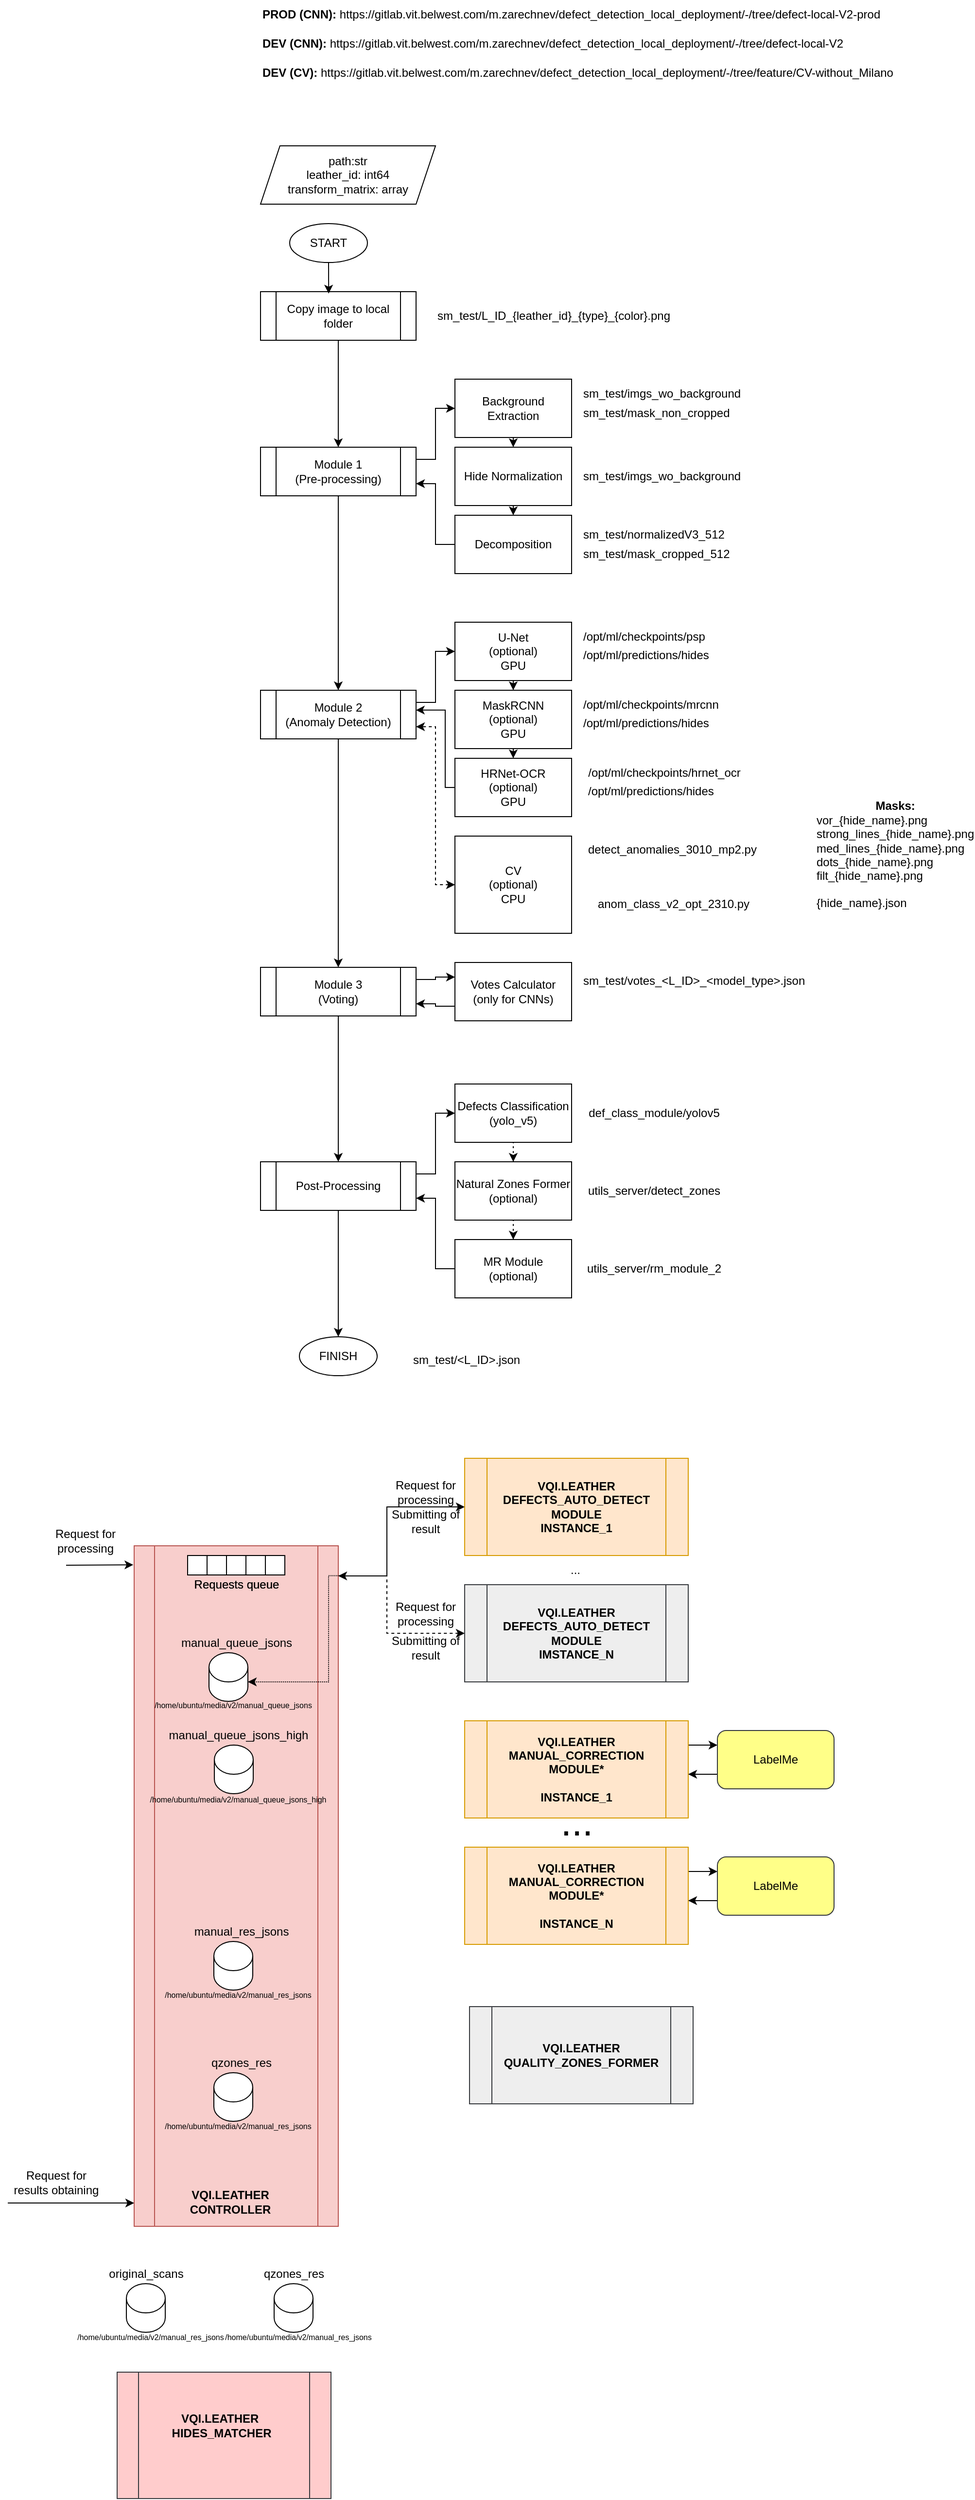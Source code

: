 <mxfile version="22.1.4" type="github">
  <diagram id="-7LVy4mKygN9nHRtwqhl" name="Page-1">
    <mxGraphModel dx="1854" dy="1829" grid="1" gridSize="10" guides="1" tooltips="1" connect="1" arrows="1" fold="1" page="1" pageScale="1" pageWidth="827" pageHeight="1169" math="0" shadow="0">
      <root>
        <mxCell id="0" />
        <mxCell id="1" parent="0" />
        <mxCell id="0WyTZ84uX_8WJwjYoFbz-19" style="edgeStyle=orthogonalEdgeStyle;rounded=0;orthogonalLoop=1;jettySize=auto;html=1;exitX=1;exitY=0.25;exitDx=0;exitDy=0;entryX=0;entryY=0.5;entryDx=0;entryDy=0;" parent="1" source="0WyTZ84uX_8WJwjYoFbz-1" target="0WyTZ84uX_8WJwjYoFbz-2" edge="1">
          <mxGeometry relative="1" as="geometry" />
        </mxCell>
        <mxCell id="0WyTZ84uX_8WJwjYoFbz-21" style="edgeStyle=orthogonalEdgeStyle;rounded=0;orthogonalLoop=1;jettySize=auto;html=1;exitX=0.5;exitY=1;exitDx=0;exitDy=0;entryX=0.5;entryY=0;entryDx=0;entryDy=0;" parent="1" source="0WyTZ84uX_8WJwjYoFbz-1" target="0WyTZ84uX_8WJwjYoFbz-5" edge="1">
          <mxGeometry relative="1" as="geometry" />
        </mxCell>
        <mxCell id="0WyTZ84uX_8WJwjYoFbz-1" value="Module 1&lt;br&gt;(Pre-processing)" style="shape=process;whiteSpace=wrap;html=1;backgroundOutline=1;" parent="1" vertex="1">
          <mxGeometry x="120" y="100" width="160" height="50" as="geometry" />
        </mxCell>
        <mxCell id="0WyTZ84uX_8WJwjYoFbz-15" style="edgeStyle=orthogonalEdgeStyle;rounded=0;orthogonalLoop=1;jettySize=auto;html=1;exitX=0.5;exitY=1;exitDx=0;exitDy=0;entryX=0.5;entryY=0;entryDx=0;entryDy=0;" parent="1" source="0WyTZ84uX_8WJwjYoFbz-2" target="0WyTZ84uX_8WJwjYoFbz-3" edge="1">
          <mxGeometry relative="1" as="geometry" />
        </mxCell>
        <mxCell id="0WyTZ84uX_8WJwjYoFbz-2" value="Background Extraction" style="rounded=0;whiteSpace=wrap;html=1;" parent="1" vertex="1">
          <mxGeometry x="320" y="30" width="120" height="60" as="geometry" />
        </mxCell>
        <mxCell id="0WyTZ84uX_8WJwjYoFbz-16" style="edgeStyle=orthogonalEdgeStyle;rounded=0;orthogonalLoop=1;jettySize=auto;html=1;exitX=0.5;exitY=1;exitDx=0;exitDy=0;entryX=0.5;entryY=0;entryDx=0;entryDy=0;" parent="1" source="0WyTZ84uX_8WJwjYoFbz-3" target="0WyTZ84uX_8WJwjYoFbz-4" edge="1">
          <mxGeometry relative="1" as="geometry" />
        </mxCell>
        <mxCell id="0WyTZ84uX_8WJwjYoFbz-3" value="Hide Normalization" style="rounded=0;whiteSpace=wrap;html=1;" parent="1" vertex="1">
          <mxGeometry x="320" y="100" width="120" height="60" as="geometry" />
        </mxCell>
        <mxCell id="0WyTZ84uX_8WJwjYoFbz-20" style="edgeStyle=orthogonalEdgeStyle;rounded=0;orthogonalLoop=1;jettySize=auto;html=1;exitX=0;exitY=0.5;exitDx=0;exitDy=0;entryX=1;entryY=0.75;entryDx=0;entryDy=0;" parent="1" source="0WyTZ84uX_8WJwjYoFbz-4" target="0WyTZ84uX_8WJwjYoFbz-1" edge="1">
          <mxGeometry relative="1" as="geometry" />
        </mxCell>
        <mxCell id="0WyTZ84uX_8WJwjYoFbz-4" value="Decomposition" style="rounded=0;whiteSpace=wrap;html=1;" parent="1" vertex="1">
          <mxGeometry x="320" y="170" width="120" height="60" as="geometry" />
        </mxCell>
        <mxCell id="0WyTZ84uX_8WJwjYoFbz-22" style="edgeStyle=orthogonalEdgeStyle;rounded=0;orthogonalLoop=1;jettySize=auto;html=1;exitX=1;exitY=0.25;exitDx=0;exitDy=0;entryX=0;entryY=0.5;entryDx=0;entryDy=0;" parent="1" source="0WyTZ84uX_8WJwjYoFbz-5" target="0WyTZ84uX_8WJwjYoFbz-8" edge="1">
          <mxGeometry relative="1" as="geometry" />
        </mxCell>
        <mxCell id="0WyTZ84uX_8WJwjYoFbz-26" style="edgeStyle=orthogonalEdgeStyle;rounded=0;orthogonalLoop=1;jettySize=auto;html=1;exitX=0.5;exitY=1;exitDx=0;exitDy=0;entryX=0.5;entryY=0;entryDx=0;entryDy=0;" parent="1" source="0WyTZ84uX_8WJwjYoFbz-5" target="0WyTZ84uX_8WJwjYoFbz-6" edge="1">
          <mxGeometry relative="1" as="geometry" />
        </mxCell>
        <mxCell id="0WyTZ84uX_8WJwjYoFbz-5" value="Module 2&lt;br&gt;(Anomaly Detection)" style="shape=process;whiteSpace=wrap;html=1;backgroundOutline=1;" parent="1" vertex="1">
          <mxGeometry x="120" y="350" width="160" height="50" as="geometry" />
        </mxCell>
        <mxCell id="0WyTZ84uX_8WJwjYoFbz-24" style="edgeStyle=orthogonalEdgeStyle;rounded=0;orthogonalLoop=1;jettySize=auto;html=1;exitX=1;exitY=0.25;exitDx=0;exitDy=0;entryX=0;entryY=0.25;entryDx=0;entryDy=0;" parent="1" source="0WyTZ84uX_8WJwjYoFbz-6" target="0WyTZ84uX_8WJwjYoFbz-11" edge="1">
          <mxGeometry relative="1" as="geometry" />
        </mxCell>
        <mxCell id="0WyTZ84uX_8WJwjYoFbz-28" style="edgeStyle=orthogonalEdgeStyle;rounded=0;orthogonalLoop=1;jettySize=auto;html=1;exitX=0.5;exitY=1;exitDx=0;exitDy=0;" parent="1" source="0WyTZ84uX_8WJwjYoFbz-6" target="0WyTZ84uX_8WJwjYoFbz-7" edge="1">
          <mxGeometry relative="1" as="geometry" />
        </mxCell>
        <mxCell id="0WyTZ84uX_8WJwjYoFbz-6" value="Module 3&lt;br&gt;(Voting)" style="shape=process;whiteSpace=wrap;html=1;backgroundOutline=1;" parent="1" vertex="1">
          <mxGeometry x="120" y="635" width="160" height="50" as="geometry" />
        </mxCell>
        <mxCell id="0WyTZ84uX_8WJwjYoFbz-31" style="edgeStyle=orthogonalEdgeStyle;rounded=0;orthogonalLoop=1;jettySize=auto;html=1;exitX=1;exitY=0.25;exitDx=0;exitDy=0;entryX=0;entryY=0.5;entryDx=0;entryDy=0;" parent="1" source="0WyTZ84uX_8WJwjYoFbz-7" target="0WyTZ84uX_8WJwjYoFbz-12" edge="1">
          <mxGeometry relative="1" as="geometry" />
        </mxCell>
        <mxCell id="0WyTZ84uX_8WJwjYoFbz-37" style="edgeStyle=orthogonalEdgeStyle;rounded=0;orthogonalLoop=1;jettySize=auto;html=1;exitX=0.5;exitY=1;exitDx=0;exitDy=0;entryX=0.5;entryY=0;entryDx=0;entryDy=0;" parent="1" source="0WyTZ84uX_8WJwjYoFbz-7" target="0WyTZ84uX_8WJwjYoFbz-36" edge="1">
          <mxGeometry relative="1" as="geometry" />
        </mxCell>
        <mxCell id="0WyTZ84uX_8WJwjYoFbz-7" value="Post-Processing" style="shape=process;whiteSpace=wrap;html=1;backgroundOutline=1;" parent="1" vertex="1">
          <mxGeometry x="120" y="835" width="160" height="50" as="geometry" />
        </mxCell>
        <mxCell id="0WyTZ84uX_8WJwjYoFbz-17" style="edgeStyle=orthogonalEdgeStyle;rounded=0;orthogonalLoop=1;jettySize=auto;html=1;exitX=0.5;exitY=1;exitDx=0;exitDy=0;entryX=0.5;entryY=0;entryDx=0;entryDy=0;" parent="1" source="0WyTZ84uX_8WJwjYoFbz-8" target="0WyTZ84uX_8WJwjYoFbz-9" edge="1">
          <mxGeometry relative="1" as="geometry" />
        </mxCell>
        <mxCell id="0WyTZ84uX_8WJwjYoFbz-8" value="U-Net&lt;br&gt;(optional)&lt;br&gt;GPU" style="rounded=0;whiteSpace=wrap;html=1;" parent="1" vertex="1">
          <mxGeometry x="320" y="280" width="120" height="60" as="geometry" />
        </mxCell>
        <mxCell id="0WyTZ84uX_8WJwjYoFbz-18" style="edgeStyle=orthogonalEdgeStyle;rounded=0;orthogonalLoop=1;jettySize=auto;html=1;exitX=0.5;exitY=1;exitDx=0;exitDy=0;entryX=0.5;entryY=0;entryDx=0;entryDy=0;" parent="1" source="0WyTZ84uX_8WJwjYoFbz-9" target="0WyTZ84uX_8WJwjYoFbz-10" edge="1">
          <mxGeometry relative="1" as="geometry" />
        </mxCell>
        <mxCell id="0WyTZ84uX_8WJwjYoFbz-9" value="MaskRCNN&lt;br&gt;(optional)&lt;br&gt;GPU" style="rounded=0;whiteSpace=wrap;html=1;" parent="1" vertex="1">
          <mxGeometry x="320" y="350" width="120" height="60" as="geometry" />
        </mxCell>
        <mxCell id="0WyTZ84uX_8WJwjYoFbz-23" style="edgeStyle=orthogonalEdgeStyle;rounded=0;orthogonalLoop=1;jettySize=auto;html=1;exitX=0;exitY=0.5;exitDx=0;exitDy=0;entryX=0.999;entryY=0.408;entryDx=0;entryDy=0;entryPerimeter=0;" parent="1" source="0WyTZ84uX_8WJwjYoFbz-10" target="0WyTZ84uX_8WJwjYoFbz-5" edge="1">
          <mxGeometry relative="1" as="geometry">
            <Array as="points">
              <mxPoint x="310" y="450" />
              <mxPoint x="310" y="370" />
            </Array>
          </mxGeometry>
        </mxCell>
        <mxCell id="0WyTZ84uX_8WJwjYoFbz-10" value="HRNet-OCR&lt;br&gt;(optional)&lt;br&gt;GPU" style="rounded=0;whiteSpace=wrap;html=1;" parent="1" vertex="1">
          <mxGeometry x="320" y="420" width="120" height="60" as="geometry" />
        </mxCell>
        <mxCell id="0WyTZ84uX_8WJwjYoFbz-25" style="edgeStyle=orthogonalEdgeStyle;rounded=0;orthogonalLoop=1;jettySize=auto;html=1;exitX=0;exitY=0.75;exitDx=0;exitDy=0;entryX=1;entryY=0.75;entryDx=0;entryDy=0;" parent="1" source="0WyTZ84uX_8WJwjYoFbz-11" target="0WyTZ84uX_8WJwjYoFbz-6" edge="1">
          <mxGeometry relative="1" as="geometry" />
        </mxCell>
        <mxCell id="0WyTZ84uX_8WJwjYoFbz-11" value="Votes Calculator&lt;br&gt;(only for CNNs)" style="rounded=0;whiteSpace=wrap;html=1;" parent="1" vertex="1">
          <mxGeometry x="320" y="630" width="120" height="60" as="geometry" />
        </mxCell>
        <mxCell id="0WyTZ84uX_8WJwjYoFbz-29" style="edgeStyle=orthogonalEdgeStyle;rounded=0;orthogonalLoop=1;jettySize=auto;html=1;exitX=0.5;exitY=1;exitDx=0;exitDy=0;dashed=1;dashPattern=1 4;" parent="1" source="0WyTZ84uX_8WJwjYoFbz-12" target="0WyTZ84uX_8WJwjYoFbz-13" edge="1">
          <mxGeometry relative="1" as="geometry" />
        </mxCell>
        <mxCell id="0WyTZ84uX_8WJwjYoFbz-12" value="Defects Classification&lt;br&gt;(yolo_v5)" style="rounded=0;whiteSpace=wrap;html=1;" parent="1" vertex="1">
          <mxGeometry x="320" y="755" width="120" height="60" as="geometry" />
        </mxCell>
        <mxCell id="0WyTZ84uX_8WJwjYoFbz-30" style="edgeStyle=orthogonalEdgeStyle;rounded=0;orthogonalLoop=1;jettySize=auto;html=1;exitX=0.5;exitY=1;exitDx=0;exitDy=0;dashed=1;dashPattern=1 4;" parent="1" source="0WyTZ84uX_8WJwjYoFbz-13" target="0WyTZ84uX_8WJwjYoFbz-14" edge="1">
          <mxGeometry relative="1" as="geometry" />
        </mxCell>
        <mxCell id="0WyTZ84uX_8WJwjYoFbz-13" value="Natural Zones Former&lt;br&gt;(optional)" style="rounded=0;whiteSpace=wrap;html=1;" parent="1" vertex="1">
          <mxGeometry x="320" y="835" width="120" height="60" as="geometry" />
        </mxCell>
        <mxCell id="0WyTZ84uX_8WJwjYoFbz-32" style="edgeStyle=orthogonalEdgeStyle;rounded=0;orthogonalLoop=1;jettySize=auto;html=1;exitX=0;exitY=0.5;exitDx=0;exitDy=0;entryX=1;entryY=0.75;entryDx=0;entryDy=0;" parent="1" source="0WyTZ84uX_8WJwjYoFbz-14" target="0WyTZ84uX_8WJwjYoFbz-7" edge="1">
          <mxGeometry relative="1" as="geometry" />
        </mxCell>
        <mxCell id="0WyTZ84uX_8WJwjYoFbz-14" value="MR Module&lt;br&gt;(optional)" style="rounded=0;whiteSpace=wrap;html=1;" parent="1" vertex="1">
          <mxGeometry x="320" y="915" width="120" height="60" as="geometry" />
        </mxCell>
        <mxCell id="0WyTZ84uX_8WJwjYoFbz-34" value="START" style="ellipse;whiteSpace=wrap;html=1;" parent="1" vertex="1">
          <mxGeometry x="150" y="-130" width="80" height="40" as="geometry" />
        </mxCell>
        <mxCell id="0WyTZ84uX_8WJwjYoFbz-36" value="FINISH" style="ellipse;whiteSpace=wrap;html=1;" parent="1" vertex="1">
          <mxGeometry x="160" y="1015" width="80" height="40" as="geometry" />
        </mxCell>
        <mxCell id="0WyTZ84uX_8WJwjYoFbz-38" value="sm_test/imgs_wo_background" style="text;html=1;align=left;verticalAlign=middle;resizable=0;points=[];autosize=1;strokeColor=none;fillColor=none;" parent="1" vertex="1">
          <mxGeometry x="450" y="30" width="190" height="30" as="geometry" />
        </mxCell>
        <mxCell id="0WyTZ84uX_8WJwjYoFbz-39" value="sm_test/mask_non_cropped" style="text;html=1;align=left;verticalAlign=middle;resizable=0;points=[];autosize=1;strokeColor=none;fillColor=none;" parent="1" vertex="1">
          <mxGeometry x="450" y="50" width="170" height="30" as="geometry" />
        </mxCell>
        <mxCell id="0WyTZ84uX_8WJwjYoFbz-40" value="sm_test/imgs_wo_background" style="text;html=1;align=left;verticalAlign=middle;resizable=0;points=[];autosize=1;strokeColor=none;fillColor=none;" parent="1" vertex="1">
          <mxGeometry x="450" y="115" width="190" height="30" as="geometry" />
        </mxCell>
        <mxCell id="0WyTZ84uX_8WJwjYoFbz-41" value="sm_test/mask_cropped_512" style="text;html=1;align=left;verticalAlign=middle;resizable=0;points=[];autosize=1;strokeColor=none;fillColor=none;" parent="1" vertex="1">
          <mxGeometry x="450" y="195" width="170" height="30" as="geometry" />
        </mxCell>
        <mxCell id="0WyTZ84uX_8WJwjYoFbz-42" value="sm_test/normalizedV3_512" style="text;html=1;align=left;verticalAlign=middle;resizable=0;points=[];autosize=1;strokeColor=none;fillColor=none;" parent="1" vertex="1">
          <mxGeometry x="450" y="175" width="170" height="30" as="geometry" />
        </mxCell>
        <mxCell id="0WyTZ84uX_8WJwjYoFbz-43" value="/opt/ml/checkpoints/hrnet_ocr" style="text;html=1;align=center;verticalAlign=middle;resizable=0;points=[];autosize=1;strokeColor=none;fillColor=none;" parent="1" vertex="1">
          <mxGeometry x="445" y="420" width="180" height="30" as="geometry" />
        </mxCell>
        <mxCell id="0WyTZ84uX_8WJwjYoFbz-44" value="/opt/ml/predictions/hides" style="text;whiteSpace=wrap;html=1;" parent="1" vertex="1">
          <mxGeometry x="455" y="440" width="160" height="40" as="geometry" />
        </mxCell>
        <mxCell id="0WyTZ84uX_8WJwjYoFbz-45" value="/opt/ml/checkpoints/psp" style="text;html=1;align=left;verticalAlign=middle;resizable=0;points=[];autosize=1;strokeColor=none;fillColor=none;" parent="1" vertex="1">
          <mxGeometry x="450" y="280" width="150" height="30" as="geometry" />
        </mxCell>
        <mxCell id="0WyTZ84uX_8WJwjYoFbz-46" value="/opt/ml/predictions/hides" style="text;whiteSpace=wrap;html=1;" parent="1" vertex="1">
          <mxGeometry x="450" y="300" width="160" height="40" as="geometry" />
        </mxCell>
        <mxCell id="0WyTZ84uX_8WJwjYoFbz-47" value="/opt/ml/checkpoints/mrcnn" style="text;html=1;align=left;verticalAlign=middle;resizable=0;points=[];autosize=1;strokeColor=none;fillColor=none;" parent="1" vertex="1">
          <mxGeometry x="450" y="350" width="160" height="30" as="geometry" />
        </mxCell>
        <mxCell id="0WyTZ84uX_8WJwjYoFbz-48" value="/opt/ml/predictions/hides" style="text;whiteSpace=wrap;html=1;" parent="1" vertex="1">
          <mxGeometry x="450" y="370" width="160" height="40" as="geometry" />
        </mxCell>
        <mxCell id="0WyTZ84uX_8WJwjYoFbz-50" value="sm_test/votes_&amp;lt;L_ID&amp;gt;_&amp;lt;model_type&amp;gt;.json" style="text;whiteSpace=wrap;html=1;" parent="1" vertex="1">
          <mxGeometry x="450" y="635" width="240" height="30" as="geometry" />
        </mxCell>
        <mxCell id="0WyTZ84uX_8WJwjYoFbz-51" value="sm_test/&amp;lt;L_ID&amp;gt;.json" style="text;whiteSpace=wrap;html=1;" parent="1" vertex="1">
          <mxGeometry x="275" y="1025" width="240" height="30" as="geometry" />
        </mxCell>
        <mxCell id="tQxgWubzFSV1c3uUG9aM-3" style="edgeStyle=orthogonalEdgeStyle;rounded=0;orthogonalLoop=1;jettySize=auto;html=1;exitX=0;exitY=0.5;exitDx=0;exitDy=0;entryX=1;entryY=0.75;entryDx=0;entryDy=0;dashed=1;startArrow=classic;startFill=1;" parent="1" source="tQxgWubzFSV1c3uUG9aM-1" target="0WyTZ84uX_8WJwjYoFbz-5" edge="1">
          <mxGeometry relative="1" as="geometry" />
        </mxCell>
        <mxCell id="tQxgWubzFSV1c3uUG9aM-1" value="CV&lt;br&gt;(optional)&lt;br&gt;CPU" style="rounded=0;whiteSpace=wrap;html=1;" parent="1" vertex="1">
          <mxGeometry x="320" y="500" width="120" height="100" as="geometry" />
        </mxCell>
        <mxCell id="OTOQXLl6I3eSlEA0uDQ9-1" value="path:str&lt;br&gt;leather_id: int64&lt;br&gt;transform_matrix: array" style="shape=parallelogram;perimeter=parallelogramPerimeter;whiteSpace=wrap;html=1;fixedSize=1;align=center;" parent="1" vertex="1">
          <mxGeometry x="120" y="-210" width="180" height="60" as="geometry" />
        </mxCell>
        <mxCell id="OTOQXLl6I3eSlEA0uDQ9-2" value="sm_test/L_ID_{leather_id}_{type}_{color}.png" style="text;html=1;align=left;verticalAlign=middle;resizable=0;points=[];autosize=1;strokeColor=none;fillColor=none;" parent="1" vertex="1">
          <mxGeometry x="300" y="-50" width="260" height="30" as="geometry" />
        </mxCell>
        <mxCell id="OTOQXLl6I3eSlEA0uDQ9-6" style="edgeStyle=orthogonalEdgeStyle;rounded=0;orthogonalLoop=1;jettySize=auto;html=1;exitX=0.5;exitY=1;exitDx=0;exitDy=0;" parent="1" source="OTOQXLl6I3eSlEA0uDQ9-4" target="0WyTZ84uX_8WJwjYoFbz-1" edge="1">
          <mxGeometry relative="1" as="geometry" />
        </mxCell>
        <mxCell id="OTOQXLl6I3eSlEA0uDQ9-4" value="Copy image to local folder" style="shape=process;whiteSpace=wrap;html=1;backgroundOutline=1;" parent="1" vertex="1">
          <mxGeometry x="120" y="-60" width="160" height="50" as="geometry" />
        </mxCell>
        <mxCell id="OTOQXLl6I3eSlEA0uDQ9-5" style="edgeStyle=orthogonalEdgeStyle;rounded=0;orthogonalLoop=1;jettySize=auto;html=1;exitX=0.5;exitY=1;exitDx=0;exitDy=0;entryX=0.438;entryY=0.039;entryDx=0;entryDy=0;entryPerimeter=0;" parent="1" source="0WyTZ84uX_8WJwjYoFbz-34" target="OTOQXLl6I3eSlEA0uDQ9-4" edge="1">
          <mxGeometry relative="1" as="geometry" />
        </mxCell>
        <mxCell id="OTOQXLl6I3eSlEA0uDQ9-7" value="detect_anomalies_3010_mp2.py" style="text;whiteSpace=wrap;html=1;" parent="1" vertex="1">
          <mxGeometry x="455" y="500" width="195" height="40" as="geometry" />
        </mxCell>
        <mxCell id="OTOQXLl6I3eSlEA0uDQ9-8" value="anom_class_v2_opt_2310.py" style="text;html=1;strokeColor=none;fillColor=none;align=center;verticalAlign=middle;whiteSpace=wrap;rounded=0;" parent="1" vertex="1">
          <mxGeometry x="515" y="555" width="60" height="30" as="geometry" />
        </mxCell>
        <mxCell id="OTOQXLl6I3eSlEA0uDQ9-10" value="&lt;div style=&quot;text-align: center;&quot;&gt;&lt;span style=&quot;background-color: initial;&quot;&gt;&lt;b&gt;Masks:&lt;/b&gt;&lt;/span&gt;&lt;/div&gt;vor_{hide_name}.png&lt;br&gt;strong_lines_{hide_name}.png&lt;br&gt;med_lines_{hide_name}.png&lt;br&gt;dots_{hide_name}.png&lt;br&gt;filt_{hide_name}.png" style="text;html=1;strokeColor=none;fillColor=none;align=left;verticalAlign=middle;whiteSpace=wrap;rounded=0;" parent="1" vertex="1">
          <mxGeometry x="690" y="480" width="148" height="50" as="geometry" />
        </mxCell>
        <mxCell id="OTOQXLl6I3eSlEA0uDQ9-11" value="{hide_name}.json" style="text;whiteSpace=wrap;html=1;" parent="1" vertex="1">
          <mxGeometry x="690" y="555" width="160" height="30" as="geometry" />
        </mxCell>
        <mxCell id="OTOQXLl6I3eSlEA0uDQ9-12" value="utils_server/detect_zones" style="text;html=1;strokeColor=none;fillColor=none;align=center;verticalAlign=middle;whiteSpace=wrap;rounded=0;" parent="1" vertex="1">
          <mxGeometry x="495" y="850" width="60" height="30" as="geometry" />
        </mxCell>
        <mxCell id="OTOQXLl6I3eSlEA0uDQ9-13" value="utils_server/rm_module_2" style="text;html=1;strokeColor=none;fillColor=none;align=center;verticalAlign=middle;whiteSpace=wrap;rounded=0;" parent="1" vertex="1">
          <mxGeometry x="495" y="930" width="60" height="30" as="geometry" />
        </mxCell>
        <mxCell id="OTOQXLl6I3eSlEA0uDQ9-14" value="def_class_module/yolov5" style="text;html=1;strokeColor=none;fillColor=none;align=center;verticalAlign=middle;whiteSpace=wrap;rounded=0;" parent="1" vertex="1">
          <mxGeometry x="495" y="770" width="60" height="30" as="geometry" />
        </mxCell>
        <mxCell id="OTOQXLl6I3eSlEA0uDQ9-15" value="&lt;b&gt;PROD (CNN):&lt;/b&gt;&amp;nbsp;https://gitlab.vit.belwest.com/m.zarechnev/defect_detection_local_deployment/-/tree/defect-local-V2-prod" style="text;html=1;strokeColor=none;fillColor=none;align=left;verticalAlign=middle;whiteSpace=wrap;rounded=0;" parent="1" vertex="1">
          <mxGeometry x="120" y="-360" width="650" height="30" as="geometry" />
        </mxCell>
        <mxCell id="OTOQXLl6I3eSlEA0uDQ9-17" value="&lt;b&gt;DEV (CNN):&lt;/b&gt;&amp;nbsp;https://gitlab.vit.belwest.com/m.zarechnev/defect_detection_local_deployment/-/tree/defect-local-V2" style="text;html=1;strokeColor=none;fillColor=none;align=left;verticalAlign=middle;whiteSpace=wrap;rounded=0;" parent="1" vertex="1">
          <mxGeometry x="120" y="-330" width="660" height="30" as="geometry" />
        </mxCell>
        <mxCell id="OTOQXLl6I3eSlEA0uDQ9-18" value="&lt;b&gt;DEV (CV):&lt;/b&gt; https://gitlab.vit.belwest.com/m.zarechnev/defect_detection_local_deployment/-/tree/feature/CV-without_Milano" style="text;html=1;strokeColor=none;fillColor=none;align=left;verticalAlign=middle;whiteSpace=wrap;rounded=0;" parent="1" vertex="1">
          <mxGeometry x="120" y="-300" width="680" height="30" as="geometry" />
        </mxCell>
        <mxCell id="-g3z2LH8xOCg4xsQymAO-1" value="" style="shape=process;whiteSpace=wrap;html=1;backgroundOutline=1;fillColor=#f8cecc;strokeColor=#b85450;" vertex="1" parent="1">
          <mxGeometry x="-10" y="1230" width="210" height="700" as="geometry" />
        </mxCell>
        <mxCell id="-g3z2LH8xOCg4xsQymAO-2" value="&lt;b&gt;VQI.LEATHER DEFECTS_AUTO_DETECT&lt;br&gt;MODULE&lt;br&gt;INSTANCE_1&lt;br&gt;&lt;/b&gt;" style="shape=process;whiteSpace=wrap;html=1;backgroundOutline=1;fillColor=#ffe6cc;strokeColor=#d79b00;" vertex="1" parent="1">
          <mxGeometry x="330" y="1140" width="230" height="100" as="geometry" />
        </mxCell>
        <mxCell id="-g3z2LH8xOCg4xsQymAO-4" value="Request for processing" style="text;html=1;strokeColor=none;fillColor=none;align=center;verticalAlign=middle;whiteSpace=wrap;rounded=0;" vertex="1" parent="1">
          <mxGeometry x="250" y="1160" width="80" height="30" as="geometry" />
        </mxCell>
        <mxCell id="-g3z2LH8xOCg4xsQymAO-6" value="Submitting of result" style="text;html=1;strokeColor=none;fillColor=none;align=center;verticalAlign=middle;whiteSpace=wrap;rounded=0;" vertex="1" parent="1">
          <mxGeometry x="250" y="1190" width="80" height="30" as="geometry" />
        </mxCell>
        <mxCell id="-g3z2LH8xOCg4xsQymAO-7" style="edgeStyle=orthogonalEdgeStyle;rounded=0;orthogonalLoop=1;jettySize=auto;html=1;exitX=1;exitY=0.25;exitDx=0;exitDy=0;entryX=0;entryY=0.25;entryDx=0;entryDy=0;" edge="1" parent="1" source="-g3z2LH8xOCg4xsQymAO-8" target="-g3z2LH8xOCg4xsQymAO-14">
          <mxGeometry relative="1" as="geometry" />
        </mxCell>
        <mxCell id="-g3z2LH8xOCg4xsQymAO-8" value="&lt;b&gt;VQI.LEATHER MANUAL_CORRECTION&lt;br&gt;MODULE*&lt;br&gt;&lt;br&gt;INSTANCE_1&lt;br&gt;&lt;/b&gt;" style="shape=process;whiteSpace=wrap;html=1;backgroundOutline=1;fillColor=#ffe6cc;strokeColor=#d79b00;" vertex="1" parent="1">
          <mxGeometry x="330" y="1410" width="230" height="100" as="geometry" />
        </mxCell>
        <mxCell id="-g3z2LH8xOCg4xsQymAO-13" style="edgeStyle=orthogonalEdgeStyle;rounded=0;orthogonalLoop=1;jettySize=auto;html=1;exitX=0;exitY=0.75;exitDx=0;exitDy=0;entryX=1;entryY=0.551;entryDx=0;entryDy=0;entryPerimeter=0;" edge="1" parent="1" source="-g3z2LH8xOCg4xsQymAO-14" target="-g3z2LH8xOCg4xsQymAO-8">
          <mxGeometry relative="1" as="geometry" />
        </mxCell>
        <mxCell id="-g3z2LH8xOCg4xsQymAO-14" value="LabelMe" style="rounded=1;whiteSpace=wrap;html=1;fillColor=#ffff88;strokeColor=#36393d;" vertex="1" parent="1">
          <mxGeometry x="590" y="1420" width="120" height="60" as="geometry" />
        </mxCell>
        <mxCell id="-g3z2LH8xOCg4xsQymAO-15" value="" style="endArrow=classic;html=1;rounded=0;entryX=-0.004;entryY=0.028;entryDx=0;entryDy=0;entryPerimeter=0;" edge="1" parent="1" target="-g3z2LH8xOCg4xsQymAO-1">
          <mxGeometry width="50" height="50" relative="1" as="geometry">
            <mxPoint x="-80" y="1250" as="sourcePoint" />
            <mxPoint x="51" y="1280" as="targetPoint" />
          </mxGeometry>
        </mxCell>
        <mxCell id="-g3z2LH8xOCg4xsQymAO-16" value="Request for processing" style="text;html=1;strokeColor=none;fillColor=none;align=center;verticalAlign=middle;whiteSpace=wrap;rounded=0;" vertex="1" parent="1">
          <mxGeometry x="-100" y="1210" width="80" height="30" as="geometry" />
        </mxCell>
        <mxCell id="-g3z2LH8xOCg4xsQymAO-17" value="" style="endArrow=classic;html=1;rounded=0;" edge="1" parent="1">
          <mxGeometry width="50" height="50" relative="1" as="geometry">
            <mxPoint x="-140.0" y="1906" as="sourcePoint" />
            <mxPoint x="-10.0" y="1906" as="targetPoint" />
          </mxGeometry>
        </mxCell>
        <mxCell id="-g3z2LH8xOCg4xsQymAO-18" value="Request for results obtaining" style="text;html=1;strokeColor=none;fillColor=none;align=center;verticalAlign=middle;whiteSpace=wrap;rounded=0;" vertex="1" parent="1">
          <mxGeometry x="-140" y="1870" width="100" height="30" as="geometry" />
        </mxCell>
        <mxCell id="-g3z2LH8xOCg4xsQymAO-19" style="edgeStyle=orthogonalEdgeStyle;rounded=0;orthogonalLoop=1;jettySize=auto;html=1;exitX=1;exitY=0.25;exitDx=0;exitDy=0;entryX=0;entryY=0.25;entryDx=0;entryDy=0;" edge="1" parent="1" source="-g3z2LH8xOCg4xsQymAO-20" target="-g3z2LH8xOCg4xsQymAO-26">
          <mxGeometry relative="1" as="geometry" />
        </mxCell>
        <mxCell id="-g3z2LH8xOCg4xsQymAO-20" value="&lt;b&gt;VQI.LEATHER MANUAL_CORRECTION&lt;br&gt;MODULE*&lt;br&gt;&lt;br&gt;&lt;/b&gt;&lt;b&gt;INSTANCE_N&lt;/b&gt;&lt;b&gt;&lt;br&gt;&lt;/b&gt;" style="shape=process;whiteSpace=wrap;html=1;backgroundOutline=1;fillColor=#ffe6cc;strokeColor=#d79b00;" vertex="1" parent="1">
          <mxGeometry x="330" y="1540" width="230" height="100" as="geometry" />
        </mxCell>
        <mxCell id="-g3z2LH8xOCg4xsQymAO-25" style="edgeStyle=orthogonalEdgeStyle;rounded=0;orthogonalLoop=1;jettySize=auto;html=1;exitX=0;exitY=0.75;exitDx=0;exitDy=0;entryX=1;entryY=0.551;entryDx=0;entryDy=0;entryPerimeter=0;" edge="1" parent="1" source="-g3z2LH8xOCg4xsQymAO-26" target="-g3z2LH8xOCg4xsQymAO-20">
          <mxGeometry relative="1" as="geometry" />
        </mxCell>
        <mxCell id="-g3z2LH8xOCg4xsQymAO-26" value="LabelMe" style="rounded=1;whiteSpace=wrap;html=1;fillColor=#ffff88;strokeColor=#36393d;" vertex="1" parent="1">
          <mxGeometry x="590" y="1550" width="120" height="60" as="geometry" />
        </mxCell>
        <mxCell id="-g3z2LH8xOCg4xsQymAO-27" value="..." style="text;html=1;align=center;verticalAlign=middle;resizable=0;points=[];autosize=1;strokeColor=none;fillColor=none;fontSize=40;" vertex="1" parent="1">
          <mxGeometry x="420" y="1488" width="50" height="50" as="geometry" />
        </mxCell>
        <mxCell id="-g3z2LH8xOCg4xsQymAO-35" value="" style="group" vertex="1" connectable="0" parent="1">
          <mxGeometry x="45" y="1240" width="100" height="20" as="geometry" />
        </mxCell>
        <mxCell id="-g3z2LH8xOCg4xsQymAO-29" value="" style="rounded=0;whiteSpace=wrap;html=1;" vertex="1" parent="-g3z2LH8xOCg4xsQymAO-35">
          <mxGeometry width="20" height="20" as="geometry" />
        </mxCell>
        <mxCell id="-g3z2LH8xOCg4xsQymAO-31" value="" style="rounded=0;whiteSpace=wrap;html=1;" vertex="1" parent="-g3z2LH8xOCg4xsQymAO-35">
          <mxGeometry x="20" width="20" height="20" as="geometry" />
        </mxCell>
        <mxCell id="-g3z2LH8xOCg4xsQymAO-32" value="" style="rounded=0;whiteSpace=wrap;html=1;" vertex="1" parent="-g3z2LH8xOCg4xsQymAO-35">
          <mxGeometry x="40" width="20" height="20" as="geometry" />
        </mxCell>
        <mxCell id="-g3z2LH8xOCg4xsQymAO-33" value="" style="rounded=0;whiteSpace=wrap;html=1;" vertex="1" parent="-g3z2LH8xOCg4xsQymAO-35">
          <mxGeometry x="60" width="20" height="20" as="geometry" />
        </mxCell>
        <mxCell id="-g3z2LH8xOCg4xsQymAO-34" value="" style="rounded=0;whiteSpace=wrap;html=1;" vertex="1" parent="-g3z2LH8xOCg4xsQymAO-35">
          <mxGeometry x="80" width="20" height="20" as="geometry" />
        </mxCell>
        <mxCell id="-g3z2LH8xOCg4xsQymAO-36" value="Requests queue" style="text;html=1;strokeColor=none;fillColor=none;align=center;verticalAlign=middle;whiteSpace=wrap;rounded=0;" vertex="1" parent="1">
          <mxGeometry x="47.5" y="1260" width="95" height="20" as="geometry" />
        </mxCell>
        <mxCell id="-g3z2LH8xOCg4xsQymAO-37" value="&lt;b&gt;VQI.LEATHER DEFECTS_AUTO_DETECT&lt;br&gt;MODULE&lt;br&gt;IMSTANCE_N&lt;br&gt;&lt;/b&gt;" style="shape=process;whiteSpace=wrap;html=1;backgroundOutline=1;fillColor=#eeeeee;strokeColor=#36393d;" vertex="1" parent="1">
          <mxGeometry x="330" y="1270" width="230" height="100" as="geometry" />
        </mxCell>
        <mxCell id="-g3z2LH8xOCg4xsQymAO-38" value="..." style="text;html=1;strokeColor=none;fillColor=none;align=center;verticalAlign=middle;whiteSpace=wrap;rounded=0;" vertex="1" parent="1">
          <mxGeometry x="414" y="1240" width="60" height="30" as="geometry" />
        </mxCell>
        <mxCell id="-g3z2LH8xOCg4xsQymAO-40" style="edgeStyle=orthogonalEdgeStyle;rounded=0;orthogonalLoop=1;jettySize=auto;html=1;exitX=0;exitY=0.5;exitDx=0;exitDy=0;startArrow=classic;startFill=1;endArrow=classic;endFill=1;" edge="1" parent="1" source="-g3z2LH8xOCg4xsQymAO-2" target="-g3z2LH8xOCg4xsQymAO-1">
          <mxGeometry relative="1" as="geometry">
            <mxPoint x="330" y="1166" as="sourcePoint" />
            <mxPoint x="200.3" y="1264.2" as="targetPoint" />
            <Array as="points">
              <mxPoint x="250" y="1190" />
              <mxPoint x="250" y="1261" />
            </Array>
          </mxGeometry>
        </mxCell>
        <mxCell id="-g3z2LH8xOCg4xsQymAO-42" style="edgeStyle=orthogonalEdgeStyle;rounded=0;orthogonalLoop=1;jettySize=auto;html=1;exitX=0;exitY=0.5;exitDx=0;exitDy=0;dashed=1;endArrow=none;endFill=0;startArrow=classic;startFill=1;" edge="1" parent="1" source="-g3z2LH8xOCg4xsQymAO-37">
          <mxGeometry relative="1" as="geometry">
            <mxPoint x="250" y="1260" as="targetPoint" />
            <Array as="points">
              <mxPoint x="250" y="1320" />
              <mxPoint x="250" y="1262" />
            </Array>
          </mxGeometry>
        </mxCell>
        <mxCell id="-g3z2LH8xOCg4xsQymAO-43" value="Request for processing" style="text;html=1;strokeColor=none;fillColor=none;align=center;verticalAlign=middle;whiteSpace=wrap;rounded=0;" vertex="1" parent="1">
          <mxGeometry x="250" y="1285" width="80" height="30" as="geometry" />
        </mxCell>
        <mxCell id="-g3z2LH8xOCg4xsQymAO-44" value="Submitting of result" style="text;html=1;strokeColor=none;fillColor=none;align=center;verticalAlign=middle;whiteSpace=wrap;rounded=0;" vertex="1" parent="1">
          <mxGeometry x="250" y="1320" width="80" height="30" as="geometry" />
        </mxCell>
        <mxCell id="-g3z2LH8xOCg4xsQymAO-46" value="" style="group" vertex="1" connectable="0" parent="1">
          <mxGeometry x="45" y="1240" width="100" height="20" as="geometry" />
        </mxCell>
        <mxCell id="-g3z2LH8xOCg4xsQymAO-47" value="" style="rounded=0;whiteSpace=wrap;html=1;" vertex="1" parent="-g3z2LH8xOCg4xsQymAO-46">
          <mxGeometry width="20" height="20" as="geometry" />
        </mxCell>
        <mxCell id="-g3z2LH8xOCg4xsQymAO-48" value="" style="rounded=0;whiteSpace=wrap;html=1;" vertex="1" parent="-g3z2LH8xOCg4xsQymAO-46">
          <mxGeometry x="20" width="20" height="20" as="geometry" />
        </mxCell>
        <mxCell id="-g3z2LH8xOCg4xsQymAO-49" value="" style="rounded=0;whiteSpace=wrap;html=1;" vertex="1" parent="-g3z2LH8xOCg4xsQymAO-46">
          <mxGeometry x="40" width="20" height="20" as="geometry" />
        </mxCell>
        <mxCell id="-g3z2LH8xOCg4xsQymAO-50" value="" style="rounded=0;whiteSpace=wrap;html=1;" vertex="1" parent="-g3z2LH8xOCg4xsQymAO-46">
          <mxGeometry x="60" width="20" height="20" as="geometry" />
        </mxCell>
        <mxCell id="-g3z2LH8xOCg4xsQymAO-51" value="" style="rounded=0;whiteSpace=wrap;html=1;" vertex="1" parent="-g3z2LH8xOCg4xsQymAO-46">
          <mxGeometry x="80" width="20" height="20" as="geometry" />
        </mxCell>
        <mxCell id="-g3z2LH8xOCg4xsQymAO-52" value="Requests queue" style="text;html=1;strokeColor=none;fillColor=none;align=center;verticalAlign=middle;whiteSpace=wrap;rounded=0;" vertex="1" parent="1">
          <mxGeometry x="47.5" y="1260" width="95" height="20" as="geometry" />
        </mxCell>
        <mxCell id="-g3z2LH8xOCg4xsQymAO-60" value="manual_queue_jsons_high" style="text;html=1;strokeColor=none;fillColor=none;align=center;verticalAlign=middle;whiteSpace=wrap;rounded=0;" vertex="1" parent="1">
          <mxGeometry x="49.5" y="1415" width="95" height="20" as="geometry" />
        </mxCell>
        <mxCell id="-g3z2LH8xOCg4xsQymAO-67" value="manual_queue_jsons" style="text;html=1;strokeColor=none;fillColor=none;align=center;verticalAlign=middle;whiteSpace=wrap;rounded=0;" vertex="1" parent="1">
          <mxGeometry x="48" y="1320" width="95" height="20" as="geometry" />
        </mxCell>
        <mxCell id="-g3z2LH8xOCg4xsQymAO-68" value="" style="shape=cylinder3;whiteSpace=wrap;html=1;boundedLbl=1;backgroundOutline=1;size=15;" vertex="1" parent="1">
          <mxGeometry x="72.5" y="1435" width="40" height="50" as="geometry" />
        </mxCell>
        <mxCell id="-g3z2LH8xOCg4xsQymAO-70" value="" style="shape=cylinder3;whiteSpace=wrap;html=1;boundedLbl=1;backgroundOutline=1;size=15;" vertex="1" parent="1">
          <mxGeometry x="67" y="1340" width="40" height="50" as="geometry" />
        </mxCell>
        <mxCell id="-g3z2LH8xOCg4xsQymAO-71" value="&lt;font style=&quot;font-size: 8px;&quot;&gt;/home/ubuntu/media/v2/manual_queue_jsons_high&lt;/font&gt;" style="text;html=1;strokeColor=none;fillColor=none;align=center;verticalAlign=middle;whiteSpace=wrap;rounded=0;" vertex="1" parent="1">
          <mxGeometry x="32" y="1475" width="130" height="30" as="geometry" />
        </mxCell>
        <mxCell id="-g3z2LH8xOCg4xsQymAO-72" value="&lt;font style=&quot;font-size: 8px;&quot;&gt;/home/ubuntu/media/v2/manual_queue_jsons&lt;br&gt;&lt;/font&gt;" style="text;html=1;strokeColor=none;fillColor=none;align=center;verticalAlign=middle;whiteSpace=wrap;rounded=0;" vertex="1" parent="1">
          <mxGeometry x="27" y="1378" width="130" height="30" as="geometry" />
        </mxCell>
        <mxCell id="-g3z2LH8xOCg4xsQymAO-73" style="edgeStyle=orthogonalEdgeStyle;rounded=0;orthogonalLoop=1;jettySize=auto;html=1;exitX=1.005;exitY=0.044;exitDx=0;exitDy=0;exitPerimeter=0;dashed=1;dashPattern=1 1;" edge="1" parent="1" source="-g3z2LH8xOCg4xsQymAO-1">
          <mxGeometry relative="1" as="geometry">
            <mxPoint x="200" y="1260" as="sourcePoint" />
            <mxPoint x="107" y="1370" as="targetPoint" />
            <Array as="points">
              <mxPoint x="190" y="1261" />
              <mxPoint x="190" y="1370" />
              <mxPoint x="107" y="1370" />
            </Array>
          </mxGeometry>
        </mxCell>
        <mxCell id="-g3z2LH8xOCg4xsQymAO-75" value="&lt;b style=&quot;border-color: var(--border-color);&quot;&gt;VQI.LEATHER CONTROLLER&lt;/b&gt;" style="text;html=1;strokeColor=none;fillColor=none;align=center;verticalAlign=middle;whiteSpace=wrap;rounded=0;" vertex="1" parent="1">
          <mxGeometry x="59" y="1890" width="60" height="30" as="geometry" />
        </mxCell>
        <mxCell id="-g3z2LH8xOCg4xsQymAO-76" value="&lt;b&gt;VQI.LEATHER QUALITY_ZONES_FORMER&lt;br&gt;&lt;/b&gt;" style="shape=process;whiteSpace=wrap;html=1;backgroundOutline=1;fillColor=#eeeeee;strokeColor=#36393d;" vertex="1" parent="1">
          <mxGeometry x="335" y="1704" width="230" height="100" as="geometry" />
        </mxCell>
        <mxCell id="-g3z2LH8xOCg4xsQymAO-77" value="manual_res_jsons" style="text;html=1;strokeColor=none;fillColor=none;align=center;verticalAlign=middle;whiteSpace=wrap;rounded=0;" vertex="1" parent="1">
          <mxGeometry x="53" y="1617" width="95" height="20" as="geometry" />
        </mxCell>
        <mxCell id="-g3z2LH8xOCg4xsQymAO-78" value="" style="shape=cylinder3;whiteSpace=wrap;html=1;boundedLbl=1;backgroundOutline=1;size=15;" vertex="1" parent="1">
          <mxGeometry x="72" y="1637" width="40" height="50" as="geometry" />
        </mxCell>
        <mxCell id="-g3z2LH8xOCg4xsQymAO-79" value="&lt;font style=&quot;font-size: 8px;&quot;&gt;/home/ubuntu/media/v2/manual_res_jsons&lt;br&gt;&lt;/font&gt;" style="text;html=1;strokeColor=none;fillColor=none;align=center;verticalAlign=middle;whiteSpace=wrap;rounded=0;" vertex="1" parent="1">
          <mxGeometry x="32" y="1677" width="130" height="28" as="geometry" />
        </mxCell>
        <mxCell id="-g3z2LH8xOCg4xsQymAO-80" value="qzones_res" style="text;html=1;strokeColor=none;fillColor=none;align=center;verticalAlign=middle;whiteSpace=wrap;rounded=0;" vertex="1" parent="1">
          <mxGeometry x="53" y="1752" width="95" height="20" as="geometry" />
        </mxCell>
        <mxCell id="-g3z2LH8xOCg4xsQymAO-81" value="" style="shape=cylinder3;whiteSpace=wrap;html=1;boundedLbl=1;backgroundOutline=1;size=15;" vertex="1" parent="1">
          <mxGeometry x="72" y="1772" width="40" height="50" as="geometry" />
        </mxCell>
        <mxCell id="-g3z2LH8xOCg4xsQymAO-82" value="&lt;font style=&quot;font-size: 8px;&quot;&gt;/home/ubuntu/media/v2/manual_res_jsons&lt;br&gt;&lt;/font&gt;" style="text;html=1;strokeColor=none;fillColor=none;align=center;verticalAlign=middle;whiteSpace=wrap;rounded=0;" vertex="1" parent="1">
          <mxGeometry x="32" y="1812" width="130" height="28" as="geometry" />
        </mxCell>
        <mxCell id="-g3z2LH8xOCg4xsQymAO-83" value="" style="shape=process;whiteSpace=wrap;html=1;backgroundOutline=1;fillColor=#ffcccc;strokeColor=#36393d;" vertex="1" parent="1">
          <mxGeometry x="-27.5" y="2080" width="220" height="130" as="geometry" />
        </mxCell>
        <mxCell id="-g3z2LH8xOCg4xsQymAO-84" value="&lt;b style=&quot;border-color: var(--border-color);&quot;&gt;VQI.LEATHER&amp;nbsp;&lt;br&gt;HIDES_MATCHER&lt;br&gt;&lt;/b&gt;" style="text;html=1;strokeColor=none;fillColor=none;align=center;verticalAlign=middle;whiteSpace=wrap;rounded=0;" vertex="1" parent="1">
          <mxGeometry x="50" y="2120" width="60" height="30" as="geometry" />
        </mxCell>
        <mxCell id="-g3z2LH8xOCg4xsQymAO-86" value="" style="shape=cylinder3;whiteSpace=wrap;html=1;boundedLbl=1;backgroundOutline=1;size=15;" vertex="1" parent="1">
          <mxGeometry x="134" y="1989" width="40" height="50" as="geometry" />
        </mxCell>
        <mxCell id="-g3z2LH8xOCg4xsQymAO-87" value="&lt;font style=&quot;font-size: 8px;&quot;&gt;/home/ubuntu/media/v2/manual_res_jsons&lt;br&gt;&lt;/font&gt;" style="text;html=1;strokeColor=none;fillColor=none;align=center;verticalAlign=middle;whiteSpace=wrap;rounded=0;" vertex="1" parent="1">
          <mxGeometry x="94" y="2029" width="130" height="28" as="geometry" />
        </mxCell>
        <mxCell id="-g3z2LH8xOCg4xsQymAO-88" value="qzones_res" style="text;html=1;strokeColor=none;fillColor=none;align=center;verticalAlign=middle;whiteSpace=wrap;rounded=0;" vertex="1" parent="1">
          <mxGeometry x="107" y="1969" width="95" height="20" as="geometry" />
        </mxCell>
        <mxCell id="-g3z2LH8xOCg4xsQymAO-89" value="" style="shape=cylinder3;whiteSpace=wrap;html=1;boundedLbl=1;backgroundOutline=1;size=15;" vertex="1" parent="1">
          <mxGeometry x="-18" y="1989" width="40" height="50" as="geometry" />
        </mxCell>
        <mxCell id="-g3z2LH8xOCg4xsQymAO-90" value="&lt;font style=&quot;font-size: 8px;&quot;&gt;/home/ubuntu/media/v2/manual_res_jsons&lt;br&gt;&lt;/font&gt;" style="text;html=1;strokeColor=none;fillColor=none;align=center;verticalAlign=middle;whiteSpace=wrap;rounded=0;" vertex="1" parent="1">
          <mxGeometry x="-58" y="2029" width="130" height="28" as="geometry" />
        </mxCell>
        <mxCell id="-g3z2LH8xOCg4xsQymAO-91" value="original_scans" style="text;html=1;strokeColor=none;fillColor=none;align=center;verticalAlign=middle;whiteSpace=wrap;rounded=0;" vertex="1" parent="1">
          <mxGeometry x="-45" y="1969" width="95" height="20" as="geometry" />
        </mxCell>
      </root>
    </mxGraphModel>
  </diagram>
</mxfile>
